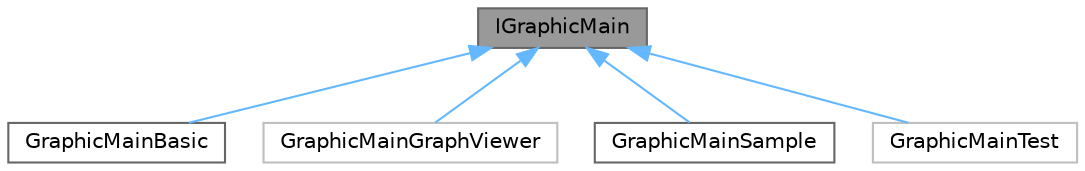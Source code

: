 digraph "IGraphicMain"
{
 // LATEX_PDF_SIZE
  bgcolor="transparent";
  edge [fontname=Helvetica,fontsize=10,labelfontname=Helvetica,labelfontsize=10];
  node [fontname=Helvetica,fontsize=10,shape=box,height=0.2,width=0.4];
  Node1 [id="Node000001",label="IGraphicMain",height=0.2,width=0.4,color="gray40", fillcolor="grey60", style="filled", fontcolor="black",tooltip="GraphicMainのインターフェース"];
  Node1 -> Node2 [id="edge1_Node000001_Node000002",dir="back",color="steelblue1",style="solid",tooltip=" "];
  Node2 [id="Node000002",label="GraphicMainBasic",height=0.2,width=0.4,color="gray40", fillcolor="white", style="filled",URL="$class_graphic_main_basic.html",tooltip="このプロジェクトにおける標準的なロボットの描画機能を持つクラス．"];
  Node1 -> Node3 [id="edge2_Node000001_Node000003",dir="back",color="steelblue1",style="solid",tooltip=" "];
  Node3 [id="Node000003",label="GraphicMainGraphViewer",height=0.2,width=0.4,color="grey75", fillcolor="white", style="filled",URL="$class_graphic_main_graph_viewer.html",tooltip=" "];
  Node1 -> Node4 [id="edge3_Node000001_Node000004",dir="back",color="steelblue1",style="solid",tooltip=" "];
  Node4 [id="Node000004",label="GraphicMainSample",height=0.2,width=0.4,color="gray40", fillcolor="white", style="filled",URL="$class_graphic_main_sample.html",tooltip="サンプル描画クラス．サンプルメッセージを表示する．"];
  Node1 -> Node5 [id="edge4_Node000001_Node000005",dir="back",color="steelblue1",style="solid",tooltip=" "];
  Node5 [id="Node000005",label="GraphicMainTest",height=0.2,width=0.4,color="grey75", fillcolor="white", style="filled",URL="$class_graphic_main_test.html",tooltip=" "];
}
